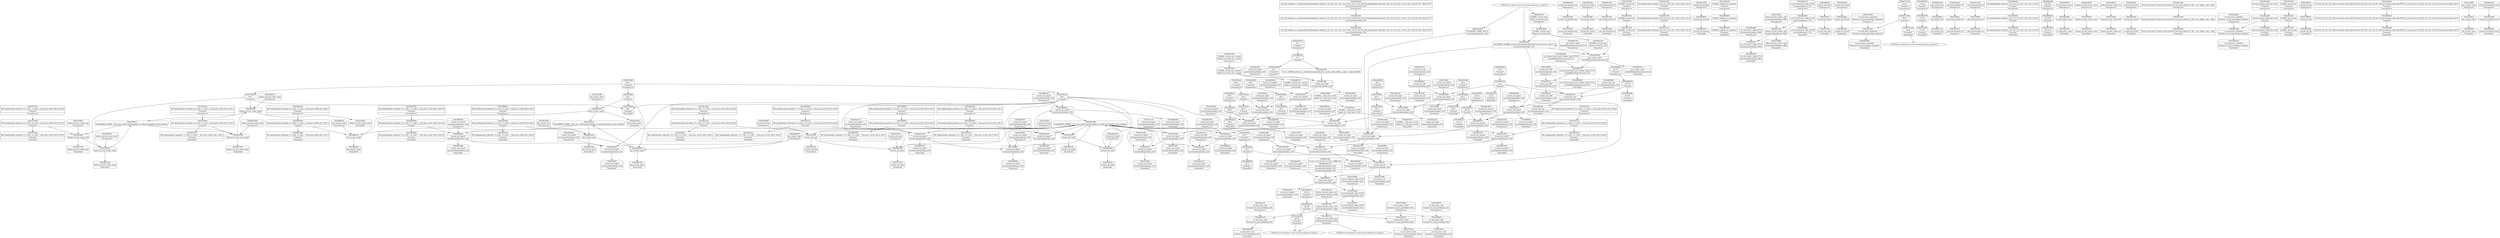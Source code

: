 digraph {
	CE0x4810d90 [shape=record,shape=Mrecord,label="{CE0x4810d90|_call_void_lockdep_rcu_suspicious(i8*_getelementptr_inbounds_(_25_x_i8_,_25_x_i8_*_.str3,_i32_0,_i32_0),_i32_218,_i8*_getelementptr_inbounds_(_45_x_i8_,_45_x_i8_*_.str12,_i32_0,_i32_0))_#10,_!dbg_!27727|security/selinux/hooks.c,218|*SummSink*}"]
	CE0x47f5070 [shape=record,shape=Mrecord,label="{CE0x47f5070|i64_1|*Constant*}"]
	CE0x4800180 [shape=record,shape=Mrecord,label="{CE0x4800180|current_sid:_land.lhs.true|*SummSource*}"]
	CE0x481ffe0 [shape=record,shape=Mrecord,label="{CE0x481ffe0|i64_1|*Constant*}"]
	CE0x4816c70 [shape=record,shape=Mrecord,label="{CE0x4816c70|GLOBAL:_current_task|Global_var:current_task|*SummSource*}"]
	CE0x4835960 [shape=record,shape=Mrecord,label="{CE0x4835960|current_sid:_if.then|*SummSource*}"]
	CE0x481cf90 [shape=record,shape=Mrecord,label="{CE0x481cf90|_call_void_mcount()_#3|*SummSource*}"]
	CE0x47fc400 [shape=record,shape=Mrecord,label="{CE0x47fc400|current_sid:_tmp12|security/selinux/hooks.c,218|*SummSource*}"]
	CE0x47ec070 [shape=record,shape=Mrecord,label="{CE0x47ec070|GLOBAL:_current_sid|*Constant*|*SummSink*}"]
	CE0x4817d90 [shape=record,shape=Mrecord,label="{CE0x4817d90|i8*_getelementptr_inbounds_(_45_x_i8_,_45_x_i8_*_.str12,_i32_0,_i32_0)|*Constant*}"]
	CE0x47f4270 [shape=record,shape=Mrecord,label="{CE0x47f4270|avc_has_perm:_ssid|Function::avc_has_perm&Arg::ssid::|*SummSource*}"]
	CE0x4820c00 [shape=record,shape=Mrecord,label="{CE0x4820c00|current_sid:_tmp24|security/selinux/hooks.c,220|*SummSource*}"]
	CE0x481fd90 [shape=record,shape=Mrecord,label="{CE0x481fd90|i32_1|*Constant*|*SummSource*}"]
	CE0x4812950 [shape=record,shape=Mrecord,label="{CE0x4812950|i32_0|*Constant*|*SummSource*}"]
	CE0x5bd5650 [shape=record,shape=Mrecord,label="{CE0x5bd5650|avc_has_perm:_tsid|Function::avc_has_perm&Arg::tsid::|*SummSink*}"]
	CE0x48100c0 [shape=record,shape=Mrecord,label="{CE0x48100c0|current_sid:_tmp17|security/selinux/hooks.c,218}"]
	CE0x4805c20 [shape=record,shape=Mrecord,label="{CE0x4805c20|current_sid:_cred|security/selinux/hooks.c,218|*SummSink*}"]
	CE0x47f2040 [shape=record,shape=Mrecord,label="{CE0x47f2040|_ret_i32_%tmp24,_!dbg_!27742|security/selinux/hooks.c,220}"]
	CE0x47f65c0 [shape=record,shape=Mrecord,label="{CE0x47f65c0|COLLAPSED:_GCMRE___llvm_gcov_ctr410_internal_global_2_x_i64_zeroinitializer:_elem_0:default:}"]
	CE0x4831290 [shape=record,shape=Mrecord,label="{CE0x4831290|current_sid:_do.body|*SummSource*}"]
	"CONST[source:0(mediator),value:2(dynamic)][purpose:{subject}]"
	CE0x5bd5730 [shape=record,shape=Mrecord,label="{CE0x5bd5730|i16_49|*Constant*}"]
	CE0x4804000 [shape=record,shape=Mrecord,label="{CE0x4804000|GLOBAL:_lockdep_rcu_suspicious|*Constant*}"]
	CE0x47fe960 [shape=record,shape=Mrecord,label="{CE0x47fe960|selinux_tun_dev_create:_call1|security/selinux/hooks.c,4661|*SummSink*}"]
	CE0x481f680 [shape=record,shape=Mrecord,label="{CE0x481f680|current_sid:_tmp23|security/selinux/hooks.c,218|*SummSource*}"]
	CE0x4868c10 [shape=record,shape=Mrecord,label="{CE0x4868c10|i64*_getelementptr_inbounds_(_2_x_i64_,_2_x_i64_*___llvm_gcov_ctr98,_i64_0,_i64_0)|*Constant*|*SummSource*}"]
	CE0x47ffd90 [shape=record,shape=Mrecord,label="{CE0x47ffd90|i64_3|*Constant*}"]
	CE0x480f200 [shape=record,shape=Mrecord,label="{CE0x480f200|current_sid:_entry|*SummSource*}"]
	CE0x4857ac0 [shape=record,shape=Mrecord,label="{CE0x4857ac0|get_current:_tmp4|./arch/x86/include/asm/current.h,14|*SummSink*}"]
	CE0x47f4fc0 [shape=record,shape=Mrecord,label="{CE0x47f4fc0|current_sid:_entry}"]
	CE0x47f8400 [shape=record,shape=Mrecord,label="{CE0x47f8400|current_sid:_tmp14|security/selinux/hooks.c,218|*SummSink*}"]
	CE0x48282a0 [shape=record,shape=Mrecord,label="{CE0x48282a0|i64_0|*Constant*|*SummSink*}"]
	CE0x4806b40 [shape=record,shape=Mrecord,label="{CE0x4806b40|current_sid:_tmp18|security/selinux/hooks.c,218}"]
	CE0x48346e0 [shape=record,shape=Mrecord,label="{CE0x48346e0|current_sid:_do.end}"]
	CE0x48270b0 [shape=record,shape=Mrecord,label="{CE0x48270b0|i64*_getelementptr_inbounds_(_11_x_i64_,_11_x_i64_*___llvm_gcov_ctr125,_i64_0,_i64_10)|*Constant*|*SummSource*}"]
	CE0x47f8290 [shape=record,shape=Mrecord,label="{CE0x47f8290|current_sid:_tmp14|security/selinux/hooks.c,218|*SummSource*}"]
	CE0x40ef040 [shape=record,shape=Mrecord,label="{CE0x40ef040|avc_has_perm:_requested|Function::avc_has_perm&Arg::requested::|*SummSink*}"]
	CE0x4874460 [shape=record,shape=Mrecord,label="{CE0x4874460|i64*_getelementptr_inbounds_(_2_x_i64_,_2_x_i64_*___llvm_gcov_ctr98,_i64_0,_i64_1)|*Constant*|*SummSink*}"]
	CE0x4815e50 [shape=record,shape=Mrecord,label="{CE0x4815e50|current_sid:_tmp3|*SummSource*}"]
	CE0x481cab0 [shape=record,shape=Mrecord,label="{CE0x481cab0|0:_i32,_4:_i32,_8:_i32,_12:_i32,_:_CMRE_4,8_|*MultipleSource*|security/selinux/hooks.c,218|security/selinux/hooks.c,218|security/selinux/hooks.c,220}"]
	CE0x47fe040 [shape=record,shape=Mrecord,label="{CE0x47fe040|i1_true|*Constant*|*SummSink*}"]
	CE0x48311f0 [shape=record,shape=Mrecord,label="{CE0x48311f0|i64*_getelementptr_inbounds_(_11_x_i64_,_11_x_i64_*___llvm_gcov_ctr125,_i64_0,_i64_0)|*Constant*}"]
	CE0x6771ab0 [shape=record,shape=Mrecord,label="{CE0x6771ab0|i32_8|*Constant*|*SummSource*}"]
	CE0x5bd56c0 [shape=record,shape=Mrecord,label="{CE0x5bd56c0|i16_49|*Constant*|*SummSource*}"]
	CE0x47fcc90 [shape=record,shape=Mrecord,label="{CE0x47fcc90|current_sid:_tmp|*SummSink*}"]
	CE0x4821030 [shape=record,shape=Mrecord,label="{CE0x4821030|get_current:_bb|*SummSource*}"]
	CE0x4817e70 [shape=record,shape=Mrecord,label="{CE0x4817e70|i8*_getelementptr_inbounds_(_45_x_i8_,_45_x_i8_*_.str12,_i32_0,_i32_0)|*Constant*|*SummSink*}"]
	CE0x47f3380 [shape=record,shape=Mrecord,label="{CE0x47f3380|GLOBAL:_current_sid|*Constant*|*SummSource*}"]
	CE0x47f9470 [shape=record,shape=Mrecord,label="{CE0x47f9470|_call_void_mcount()_#3|*SummSink*}"]
	CE0x4805b80 [shape=record,shape=Mrecord,label="{CE0x4805b80|current_sid:_cred|security/selinux/hooks.c,218|*SummSource*}"]
	CE0x4823d60 [shape=record,shape=Mrecord,label="{CE0x4823d60|COLLAPSED:_GCMRE___llvm_gcov_ctr125_internal_global_11_x_i64_zeroinitializer:_elem_0:default:}"]
	CE0x47fe5f0 [shape=record,shape=Mrecord,label="{CE0x47fe5f0|current_sid:_tmp12|security/selinux/hooks.c,218|*SummSink*}"]
	CE0x47fae30 [shape=record,shape=Mrecord,label="{CE0x47fae30|i64_4|*Constant*|*SummSink*}"]
	CE0x47f4d00 [shape=record,shape=Mrecord,label="{CE0x47f4d00|avc_has_perm:_requested|Function::avc_has_perm&Arg::requested::|*SummSource*}"]
	CE0x47ec7d0 [shape=record,shape=Mrecord,label="{CE0x47ec7d0|_call_void_mcount()_#3|*SummSink*}"]
	CE0x48016d0 [shape=record,shape=Mrecord,label="{CE0x48016d0|current_sid:_tmp1}"]
	CE0x481d030 [shape=record,shape=Mrecord,label="{CE0x481d030|_call_void_mcount()_#3|*SummSink*}"]
	CE0x4828420 [shape=record,shape=Mrecord,label="{CE0x4828420|current_sid:_tmp6|security/selinux/hooks.c,218|*SummSink*}"]
	CE0x480f5e0 [shape=record,shape=Mrecord,label="{CE0x480f5e0|i32_22|*Constant*}"]
	CE0x4814f40 [shape=record,shape=Mrecord,label="{CE0x4814f40|current_sid:_tmp8|security/selinux/hooks.c,218|*SummSource*}"]
	CE0x4816360 [shape=record,shape=Mrecord,label="{CE0x4816360|current_sid:_tmp6|security/selinux/hooks.c,218|*SummSource*}"]
	CE0x481d2e0 [shape=record,shape=Mrecord,label="{CE0x481d2e0|get_current:_tmp3}"]
	CE0x480e600 [shape=record,shape=Mrecord,label="{CE0x480e600|i8*_getelementptr_inbounds_(_25_x_i8_,_25_x_i8_*_.str3,_i32_0,_i32_0)|*Constant*|*SummSource*}"]
	CE0x4817960 [shape=record,shape=Mrecord,label="{CE0x4817960|i32_218|*Constant*|*SummSink*}"]
	CE0x47f6670 [shape=record,shape=Mrecord,label="{CE0x47f6670|selinux_tun_dev_create:_tmp1|*SummSource*}"]
	CE0x47f6ce0 [shape=record,shape=Mrecord,label="{CE0x47f6ce0|current_sid:_tmp2|*SummSink*}"]
	CE0x47f5120 [shape=record,shape=Mrecord,label="{CE0x47f5120|i64*_getelementptr_inbounds_(_2_x_i64_,_2_x_i64_*___llvm_gcov_ctr410,_i64_0,_i64_1)|*Constant*|*SummSource*}"]
	CE0x47f0d60 [shape=record,shape=Mrecord,label="{CE0x47f0d60|avc_has_perm:_entry|*SummSource*}"]
	CE0x4805370 [shape=record,shape=Mrecord,label="{CE0x4805370|_ret_%struct.task_struct*_%tmp4,_!dbg_!27714|./arch/x86/include/asm/current.h,14}"]
	CE0x4826e60 [shape=record,shape=Mrecord,label="{CE0x4826e60|i64*_getelementptr_inbounds_(_11_x_i64_,_11_x_i64_*___llvm_gcov_ctr125,_i64_0,_i64_10)|*Constant*}"]
	CE0x4826b60 [shape=record,shape=Mrecord,label="{CE0x4826b60|current_sid:_tmp19|security/selinux/hooks.c,218}"]
	CE0x480fd30 [shape=record,shape=Mrecord,label="{CE0x480fd30|current_sid:_security|security/selinux/hooks.c,218}"]
	CE0x48222a0 [shape=record,shape=Mrecord,label="{CE0x48222a0|i64_0|*Constant*}"]
	CE0x4803cd0 [shape=record,shape=Mrecord,label="{CE0x4803cd0|avc_has_perm:_tsid|Function::avc_has_perm&Arg::tsid::}"]
	CE0x4818840 [shape=record,shape=Mrecord,label="{CE0x4818840|i64*_getelementptr_inbounds_(_11_x_i64_,_11_x_i64_*___llvm_gcov_ctr125,_i64_0,_i64_6)|*Constant*|*SummSource*}"]
	CE0x47f6de0 [shape=record,shape=Mrecord,label="{CE0x47f6de0|current_sid:_tmp2|*SummSource*}"]
	CE0x5d08250 [shape=record,shape=Mrecord,label="{CE0x5d08250|avc_has_perm:_entry|*SummSink*}"]
	CE0x481f850 [shape=record,shape=Mrecord,label="{CE0x481f850|current_sid:_tmp23|security/selinux/hooks.c,218|*SummSink*}"]
	CE0x4813ff0 [shape=record,shape=Mrecord,label="{CE0x4813ff0|current_sid:_tmp8|security/selinux/hooks.c,218}"]
	CE0x481b020 [shape=record,shape=Mrecord,label="{CE0x481b020|current_sid:_tmp22|security/selinux/hooks.c,218|*SummSource*}"]
	CE0x47fc230 [shape=record,shape=Mrecord,label="{CE0x47fc230|i64*_getelementptr_inbounds_(_11_x_i64_,_11_x_i64_*___llvm_gcov_ctr125,_i64_0,_i64_6)|*Constant*|*SummSink*}"]
	CE0x4805300 [shape=record,shape=Mrecord,label="{CE0x4805300|_ret_%struct.task_struct*_%tmp4,_!dbg_!27714|./arch/x86/include/asm/current.h,14|*SummSource*}"]
	CE0x47fb7e0 [shape=record,shape=Mrecord,label="{CE0x47fb7e0|current_sid:_call4|security/selinux/hooks.c,218}"]
	CE0x481ff40 [shape=record,shape=Mrecord,label="{CE0x481ff40|current_sid:_sid|security/selinux/hooks.c,220|*SummSource*}"]
	CE0x480e6f0 [shape=record,shape=Mrecord,label="{CE0x480e6f0|i8*_getelementptr_inbounds_(_25_x_i8_,_25_x_i8_*_.str3,_i32_0,_i32_0)|*Constant*|*SummSink*}"]
	CE0x4807880 [shape=record,shape=Mrecord,label="{CE0x4807880|current_sid:_tobool|security/selinux/hooks.c,218}"]
	CE0x4851dc0 [shape=record,shape=Mrecord,label="{CE0x4851dc0|get_current:_tmp}"]
	CE0x47f6880 [shape=record,shape=Mrecord,label="{CE0x47f6880|_ret_i32_%tmp24,_!dbg_!27742|security/selinux/hooks.c,220|*SummSource*}"]
	CE0x47f2a70 [shape=record,shape=Mrecord,label="{CE0x47f2a70|avc_has_perm:_ssid|Function::avc_has_perm&Arg::ssid::|*SummSink*}"]
	CE0x47f2400 [shape=record,shape=Mrecord,label="{CE0x47f2400|selinux_tun_dev_create:_entry}"]
	CE0x47f3e80 [shape=record,shape=Mrecord,label="{CE0x47f3e80|selinux_tun_dev_create:_bb}"]
	CE0x47f4960 [shape=record,shape=Mrecord,label="{CE0x47f4960|_call_void_mcount()_#3}"]
	CE0x482a3e0 [shape=record,shape=Mrecord,label="{CE0x482a3e0|COLLAPSED:_GCMRE_current_task_external_global_%struct.task_struct*:_elem_0::|security/selinux/hooks.c,218}"]
	CE0x480e8e0 [shape=record,shape=Mrecord,label="{CE0x480e8e0|i32_218|*Constant*}"]
	CE0x483c610 [shape=record,shape=Mrecord,label="{CE0x483c610|COLLAPSED:_GCMRE___llvm_gcov_ctr98_internal_global_2_x_i64_zeroinitializer:_elem_0:default:}"]
	CE0x4814520 [shape=record,shape=Mrecord,label="{CE0x4814520|i64*_getelementptr_inbounds_(_11_x_i64_,_11_x_i64_*___llvm_gcov_ctr125,_i64_0,_i64_0)|*Constant*|*SummSource*}"]
	CE0x47f9110 [shape=record,shape=Mrecord,label="{CE0x47f9110|i64*_getelementptr_inbounds_(_2_x_i64_,_2_x_i64_*___llvm_gcov_ctr410,_i64_0,_i64_1)|*Constant*|*SummSink*}"]
	CE0x482ff30 [shape=record,shape=Mrecord,label="{CE0x482ff30|_ret_i32_%call1,_!dbg_!27714|security/selinux/hooks.c,4661}"]
	CE0x6771940 [shape=record,shape=Mrecord,label="{CE0x6771940|i32_8|*Constant*}"]
	CE0x4807430 [shape=record,shape=Mrecord,label="{CE0x4807430|current_sid:_if.end}"]
	CE0x48190f0 [shape=record,shape=Mrecord,label="{CE0x48190f0|GLOBAL:___llvm_gcov_ctr125|Global_var:__llvm_gcov_ctr125|*SummSource*}"]
	CE0x4815040 [shape=record,shape=Mrecord,label="{CE0x4815040|current_sid:_tmp8|security/selinux/hooks.c,218|*SummSink*}"]
	CE0x47f4740 [shape=record,shape=Mrecord,label="{CE0x47f4740|selinux_tun_dev_create:_entry|*SummSink*}"]
	CE0x47f7330 [shape=record,shape=Mrecord,label="{CE0x47f7330|current_sid:_tmp1|*SummSink*}"]
	CE0x4823760 [shape=record,shape=Mrecord,label="{CE0x4823760|GLOBAL:_current_sid.__warned|Global_var:current_sid.__warned|*SummSource*}"]
	CE0x482ee70 [shape=record,shape=Mrecord,label="{CE0x482ee70|_ret_i32_%retval.0,_!dbg_!27728|security/selinux/avc.c,775|*SummSource*}"]
	CE0x4817f20 [shape=record,shape=Mrecord,label="{CE0x4817f20|selinux_tun_dev_create:_tmp2|*SummSink*}"]
	CE0x48310b0 [shape=record,shape=Mrecord,label="{CE0x48310b0|current_sid:_do.end|*SummSink*}"]
	CE0x4812430 [shape=record,shape=Mrecord,label="{CE0x4812430|current_sid:_tmp15|security/selinux/hooks.c,218|*SummSink*}"]
	CE0x47fcc20 [shape=record,shape=Mrecord,label="{CE0x47fcc20|i64_1|*Constant*}"]
	CE0x4823cf0 [shape=record,shape=Mrecord,label="{CE0x4823cf0|current_sid:_tmp}"]
	CE0x481a5f0 [shape=record,shape=Mrecord,label="{CE0x481a5f0|%struct.task_struct*_(%struct.task_struct**)*_asm_movq_%gs:$_1:P_,$0_,_r,im,_dirflag_,_fpsr_,_flags_}"]
	CE0x4805480 [shape=record,shape=Mrecord,label="{CE0x4805480|_ret_%struct.task_struct*_%tmp4,_!dbg_!27714|./arch/x86/include/asm/current.h,14|*SummSink*}"]
	CE0x4800d20 [shape=record,shape=Mrecord,label="{CE0x4800d20|current_sid:_tmp16|security/selinux/hooks.c,218|*SummSink*}"]
	CE0x4817220 [shape=record,shape=Mrecord,label="{CE0x4817220|current_sid:_call|security/selinux/hooks.c,218|*SummSource*}"]
	CE0x47fad60 [shape=record,shape=Mrecord,label="{CE0x47fad60|current_sid:_tmp9|security/selinux/hooks.c,218}"]
	CE0x482ed20 [shape=record,shape=Mrecord,label="{CE0x482ed20|_ret_i32_%retval.0,_!dbg_!27728|security/selinux/avc.c,775|*SummSink*}"]
	CE0x47fb5b0 [shape=record,shape=Mrecord,label="{CE0x47fb5b0|current_sid:_tmp20|security/selinux/hooks.c,218|*SummSink*}"]
	CE0x47f7890 [shape=record,shape=Mrecord,label="{CE0x47f7890|current_sid:_tmp10|security/selinux/hooks.c,218|*SummSource*}"]
	CE0x4832330 [shape=record,shape=Mrecord,label="{CE0x4832330|current_sid:_land.lhs.true}"]
	CE0x47facf0 [shape=record,shape=Mrecord,label="{CE0x47facf0|i64_4|*Constant*|*SummSource*}"]
	CE0x4814b30 [shape=record,shape=Mrecord,label="{CE0x4814b30|current_sid:_tmp13|security/selinux/hooks.c,218|*SummSink*}"]
	CE0x4820f00 [shape=record,shape=Mrecord,label="{CE0x4820f00|get_current:_bb}"]
	CE0x4816940 [shape=record,shape=Mrecord,label="{CE0x4816940|i64_3|*Constant*|*SummSource*}"]
	CE0x4819220 [shape=record,shape=Mrecord,label="{CE0x4819220|GLOBAL:___llvm_gcov_ctr125|Global_var:__llvm_gcov_ctr125|*SummSink*}"]
	CE0x47faed0 [shape=record,shape=Mrecord,label="{CE0x47faed0|current_sid:_tmp9|security/selinux/hooks.c,218|*SummSource*}"]
	CE0x4816540 [shape=record,shape=Mrecord,label="{CE0x4816540|i64_2|*Constant*|*SummSink*}"]
	CE0x48180b0 [shape=record,shape=Mrecord,label="{CE0x48180b0|current_sid:_tmp19|security/selinux/hooks.c,218|*SummSink*}"]
	CE0x4815db0 [shape=record,shape=Mrecord,label="{CE0x4815db0|current_sid:_tmp3}"]
	CE0x4807210 [shape=record,shape=Mrecord,label="{CE0x4807210|selinux_tun_dev_create:_call|security/selinux/hooks.c,4652|*SummSink*}"]
	CE0x47ffb60 [shape=record,shape=Mrecord,label="{CE0x47ffb60|i64*_getelementptr_inbounds_(_11_x_i64_,_11_x_i64_*___llvm_gcov_ctr125,_i64_0,_i64_9)|*Constant*|*SummSource*}"]
	CE0x47f3a60 [shape=record,shape=Mrecord,label="{CE0x47f3a60|i64*_getelementptr_inbounds_(_2_x_i64_,_2_x_i64_*___llvm_gcov_ctr410,_i64_0,_i64_0)|*Constant*|*SummSink*}"]
	CE0x4865e10 [shape=record,shape=Mrecord,label="{CE0x4865e10|get_current:_tmp2}"]
	CE0x47f3900 [shape=record,shape=Mrecord,label="{CE0x47f3900|i64_1|*Constant*|*SummSource*}"]
	CE0x48164d0 [shape=record,shape=Mrecord,label="{CE0x48164d0|current_sid:_tmp4|security/selinux/hooks.c,218}"]
	CE0x47f7040 [shape=record,shape=Mrecord,label="{CE0x47f7040|current_sid:_land.lhs.true|*SummSink*}"]
	CE0x4819340 [shape=record,shape=Mrecord,label="{CE0x4819340|current_sid:_tmp5|security/selinux/hooks.c,218}"]
	CE0x47f9270 [shape=record,shape=Mrecord,label="{CE0x47f9270|_ret_i32_%tmp24,_!dbg_!27742|security/selinux/hooks.c,220|*SummSink*}"]
	CE0x47f94e0 [shape=record,shape=Mrecord,label="{CE0x47f94e0|_call_void_mcount()_#3|*SummSource*}"]
	CE0x48069d0 [shape=record,shape=Mrecord,label="{CE0x48069d0|current_sid:_tmp19|security/selinux/hooks.c,218|*SummSource*}"]
	CE0x4834780 [shape=record,shape=Mrecord,label="{CE0x4834780|current_sid:_do.end|*SummSource*}"]
	CE0x40ef120 [shape=record,shape=Mrecord,label="{CE0x40ef120|%struct.common_audit_data*_null|*Constant*|*SummSource*}"]
	CE0x48042e0 [shape=record,shape=Mrecord,label="{CE0x48042e0|GLOBAL:_lockdep_rcu_suspicious|*Constant*|*SummSink*}"]
	CE0x481fbf0 [shape=record,shape=Mrecord,label="{CE0x481fbf0|i32_1|*Constant*}"]
	CE0x48035d0 [shape=record,shape=Mrecord,label="{CE0x48035d0|current_sid:_tobool1|security/selinux/hooks.c,218|*SummSource*}"]
	CE0x47f7160 [shape=record,shape=Mrecord,label="{CE0x47f7160|current_sid:_tmp1|*SummSource*}"]
	CE0x5eb0230 [shape=record,shape=Mrecord,label="{CE0x5eb0230|avc_has_perm:_tclass|Function::avc_has_perm&Arg::tclass::}"]
	CE0x4814a50 [shape=record,shape=Mrecord,label="{CE0x4814a50|current_sid:_tmp13|security/selinux/hooks.c,218}"]
	CE0x48348c0 [shape=record,shape=Mrecord,label="{CE0x48348c0|current_sid:_do.body}"]
	CE0x48033e0 [shape=record,shape=Mrecord,label="{CE0x48033e0|GLOBAL:_current_sid|*Constant*}"]
	CE0x48168d0 [shape=record,shape=Mrecord,label="{CE0x48168d0|i64_2|*Constant*}"]
	CE0x48193d0 [shape=record,shape=Mrecord,label="{CE0x48193d0|selinux_tun_dev_create:_tmp2}"]
	CE0x48281a0 [shape=record,shape=Mrecord,label="{CE0x48281a0|i64_0|*Constant*|*SummSource*}"]
	CE0x4806d90 [shape=record,shape=Mrecord,label="{CE0x4806d90|current_sid:_tmp18|security/selinux/hooks.c,218|*SummSink*}"]
	CE0x4812600 [shape=record,shape=Mrecord,label="{CE0x4812600|selinux_tun_dev_create:_entry|*SummSource*}"]
	CE0x4800f50 [shape=record,shape=Mrecord,label="{CE0x4800f50|i8_1|*Constant*}"]
	CE0x481c680 [shape=record,shape=Mrecord,label="{CE0x481c680|current_sid:_sid|security/selinux/hooks.c,220|*SummSink*}"]
	CE0x47f80b0 [shape=record,shape=Mrecord,label="{CE0x47f80b0|current_sid:_tmp14|security/selinux/hooks.c,218}"]
	CE0x481d380 [shape=record,shape=Mrecord,label="{CE0x481d380|get_current:_tmp3|*SummSource*}"]
	CE0x4818fc0 [shape=record,shape=Mrecord,label="{CE0x4818fc0|GLOBAL:___llvm_gcov_ctr125|Global_var:__llvm_gcov_ctr125}"]
	CE0x4801510 [shape=record,shape=Mrecord,label="{CE0x4801510|i64*_getelementptr_inbounds_(_11_x_i64_,_11_x_i64_*___llvm_gcov_ctr125,_i64_0,_i64_1)|*Constant*|*SummSink*}"]
	CE0x4813c80 [shape=record,shape=Mrecord,label="{CE0x4813c80|i8_1|*Constant*|*SummSink*}"]
	CE0x482a510 [shape=record,shape=Mrecord,label="{CE0x482a510|current_sid:_tmp21|security/selinux/hooks.c,218}"]
	CE0x48743d0 [shape=record,shape=Mrecord,label="{CE0x48743d0|get_current:_tmp|*SummSink*}"]
	CE0x48104f0 [shape=record,shape=Mrecord,label="{CE0x48104f0|current_sid:_tmp17|security/selinux/hooks.c,218|*SummSink*}"]
	CE0x47ecdd0 [shape=record,shape=Mrecord,label="{CE0x47ecdd0|avc_has_perm:_requested|Function::avc_has_perm&Arg::requested::}"]
	CE0x480fcc0 [shape=record,shape=Mrecord,label="{CE0x480fcc0|i32_22|*Constant*|*SummSink*}"]
	CE0x47ecc70 [shape=record,shape=Mrecord,label="{CE0x47ecc70|avc_has_perm:_tsid|Function::avc_has_perm&Arg::tsid::|*SummSource*}"]
	CE0x48123c0 [shape=record,shape=Mrecord,label="{CE0x48123c0|current_sid:_tmp15|security/selinux/hooks.c,218|*SummSource*}"]
	CE0x47fa590 [shape=record,shape=Mrecord,label="{CE0x47fa590|GLOBAL:_get_current|*Constant*|*SummSource*}"]
	CE0x47fd7a0 [shape=record,shape=Mrecord,label="{CE0x47fd7a0|i64_4|*Constant*}"]
	CE0x47f1c50 [shape=record,shape=Mrecord,label="{CE0x47f1c50|i64*_getelementptr_inbounds_(_2_x_i64_,_2_x_i64_*___llvm_gcov_ctr410,_i64_0,_i64_0)|*Constant*|*SummSource*}"]
	CE0x4800370 [shape=record,shape=Mrecord,label="{CE0x4800370|GLOBAL:_current_sid.__warned|Global_var:current_sid.__warned|*SummSink*}"]
	CE0x47f4480 [shape=record,shape=Mrecord,label="{CE0x47f4480|avc_has_perm:_tclass|Function::avc_has_perm&Arg::tclass::|*SummSource*}"]
	CE0x47f9320 [shape=record,shape=Mrecord,label="{CE0x47f9320|current_sid:_tmp3|*SummSink*}"]
	CE0x47f6250 [shape=record,shape=Mrecord,label="{CE0x47f6250|selinux_tun_dev_create:_bb|*SummSink*}"]
	CE0x480cfe0 [shape=record,shape=Mrecord,label="{CE0x480cfe0|current_sid:_tmp16|security/selinux/hooks.c,218|*SummSource*}"]
	CE0x4816460 [shape=record,shape=Mrecord,label="{CE0x4816460|i64_2|*Constant*|*SummSource*}"]
	CE0x40eefd0 [shape=record,shape=Mrecord,label="{CE0x40eefd0|%struct.common_audit_data*_null|*Constant*}"]
	CE0x4857a20 [shape=record,shape=Mrecord,label="{CE0x4857a20|get_current:_tmp4|./arch/x86/include/asm/current.h,14|*SummSource*}"]
	CE0x48335b0 [shape=record,shape=Mrecord,label="{CE0x48335b0|_ret_i32_%call1,_!dbg_!27714|security/selinux/hooks.c,4661|*SummSink*}"]
	CE0x47fb960 [shape=record,shape=Mrecord,label="{CE0x47fb960|current_sid:_call4|security/selinux/hooks.c,218|*SummSource*}"]
	CE0x48127a0 [shape=record,shape=Mrecord,label="{CE0x48127a0|i32_0|*Constant*}"]
	CE0x48264c0 [shape=record,shape=Mrecord,label="{CE0x48264c0|current_sid:_tmp10|security/selinux/hooks.c,218}"]
	"CONST[source:0(mediator),value:2(dynamic)][purpose:{object}]"
	CE0x47f6ee0 [shape=record,shape=Mrecord,label="{CE0x47f6ee0|_call_void_mcount()_#3}"]
	CE0x4811d80 [shape=record,shape=Mrecord,label="{CE0x4811d80|current_sid:_tmp7|security/selinux/hooks.c,218}"]
	CE0x47fffd0 [shape=record,shape=Mrecord,label="{CE0x47fffd0|i64*_getelementptr_inbounds_(_11_x_i64_,_11_x_i64_*___llvm_gcov_ctr125,_i64_0,_i64_0)|*Constant*|*SummSink*}"]
	CE0x480e490 [shape=record,shape=Mrecord,label="{CE0x480e490|avc_has_perm:_entry}"]
	CE0x47f5ee0 [shape=record,shape=Mrecord,label="{CE0x47f5ee0|i64*_getelementptr_inbounds_(_2_x_i64_,_2_x_i64_*___llvm_gcov_ctr410,_i64_0,_i64_1)|*Constant*}"]
	CE0x47fa760 [shape=record,shape=Mrecord,label="{CE0x47fa760|GLOBAL:_get_current|*Constant*|*SummSink*}"]
	CE0x48056e0 [shape=record,shape=Mrecord,label="{CE0x48056e0|i32_78|*Constant*}"]
	CE0x4805a80 [shape=record,shape=Mrecord,label="{CE0x4805a80|current_sid:_tmp21|security/selinux/hooks.c,218|*SummSource*}"]
	CE0x4818440 [shape=record,shape=Mrecord,label="{CE0x4818440|current_sid:_tmp20|security/selinux/hooks.c,218|*SummSource*}"]
	CE0x4815570 [shape=record,shape=Mrecord,label="{CE0x4815570|selinux_tun_dev_create:_call|security/selinux/hooks.c,4652}"]
	CE0x4820050 [shape=record,shape=Mrecord,label="{CE0x4820050|get_current:_tmp1}"]
	CE0x4811ee0 [shape=record,shape=Mrecord,label="{CE0x4811ee0|current_sid:_tmp7|security/selinux/hooks.c,218|*SummSource*}"]
	CE0x4804250 [shape=record,shape=Mrecord,label="{CE0x4804250|GLOBAL:_lockdep_rcu_suspicious|*Constant*|*SummSource*}"]
	CE0x47f4a40 [shape=record,shape=Mrecord,label="{CE0x47f4a40|selinux_tun_dev_create:_call1|security/selinux/hooks.c,4661|*SummSource*}"]
	CE0x4818040 [shape=record,shape=Mrecord,label="{CE0x4818040|i64*_getelementptr_inbounds_(_11_x_i64_,_11_x_i64_*___llvm_gcov_ctr125,_i64_0,_i64_10)|*Constant*|*SummSink*}"]
	CE0x482c9d0 [shape=record,shape=Mrecord,label="{CE0x482c9d0|avc_has_perm:_auditdata|Function::avc_has_perm&Arg::auditdata::}"]
	CE0x47f88d0 [shape=record,shape=Mrecord,label="{CE0x47f88d0|current_sid:_bb}"]
	CE0x481b120 [shape=record,shape=Mrecord,label="{CE0x481b120|current_sid:_tmp22|security/selinux/hooks.c,218|*SummSink*}"]
	CE0x4818be0 [shape=record,shape=Mrecord,label="{CE0x4818be0|i32_(i32,_i32,_i16,_i32,_%struct.common_audit_data*)*_bitcast_(i32_(i32,_i32,_i16,_i32,_%struct.common_audit_data.495*)*_avc_has_perm_to_i32_(i32,_i32,_i16,_i32,_%struct.common_audit_data*)*)|*Constant*|*SummSource*}"]
	CE0x47fa410 [shape=record,shape=Mrecord,label="{CE0x47fa410|GLOBAL:_get_current|*Constant*}"]
	CE0x481b8c0 [shape=record,shape=Mrecord,label="{CE0x481b8c0|i64_5|*Constant*}"]
	CE0x4805a10 [shape=record,shape=Mrecord,label="{CE0x4805a10|current_sid:_cred|security/selinux/hooks.c,218}"]
	CE0x480ea80 [shape=record,shape=Mrecord,label="{CE0x480ea80|i32_218|*Constant*|*SummSource*}"]
	CE0x47f0dd0 [shape=record,shape=Mrecord,label="{CE0x47f0dd0|avc_has_perm:_ssid|Function::avc_has_perm&Arg::ssid::}"]
	CE0x47f4320 [shape=record,shape=Mrecord,label="{CE0x47f4320|avc_has_perm:_tclass|Function::avc_has_perm&Arg::tclass::|*SummSink*}"]
	CE0x4801820 [shape=record,shape=Mrecord,label="{CE0x4801820|get_current:_tmp1|*SummSource*}"]
	CE0x482ee00 [shape=record,shape=Mrecord,label="{CE0x482ee00|current_sid:_do.body|*SummSink*}"]
	CE0x47f69e0 [shape=record,shape=Mrecord,label="{CE0x47f69e0|selinux_tun_dev_create:_bb|*SummSource*}"]
	CE0x4822000 [shape=record,shape=Mrecord,label="{CE0x4822000|get_current:_tmp4|./arch/x86/include/asm/current.h,14}"]
	CE0x47fa8f0 [shape=record,shape=Mrecord,label="{CE0x47fa8f0|get_current:_entry|*SummSource*}"]
	CE0x47ec1d0 [shape=record,shape=Mrecord,label="{CE0x47ec1d0|_call_void_mcount()_#3|*SummSource*}"]
	CE0x48038f0 [shape=record,shape=Mrecord,label="{CE0x48038f0|i32_(i32,_i32,_i16,_i32,_%struct.common_audit_data*)*_bitcast_(i32_(i32,_i32,_i16,_i32,_%struct.common_audit_data.495*)*_avc_has_perm_to_i32_(i32,_i32,_i16,_i32,_%struct.common_audit_data*)*)|*Constant*|*SummSink*}"]
	CE0x48002d0 [shape=record,shape=Mrecord,label="{CE0x48002d0|current_sid:_land.lhs.true2|*SummSink*}"]
	CE0x47fe1c0 [shape=record,shape=Mrecord,label="{CE0x47fe1c0|i64*_getelementptr_inbounds_(_11_x_i64_,_11_x_i64_*___llvm_gcov_ctr125,_i64_0,_i64_8)|*Constant*}"]
	CE0x47fc9a0 [shape=record,shape=Mrecord,label="{CE0x47fc9a0|current_sid:_if.end|*SummSink*}"]
	CE0x481a800 [shape=record,shape=Mrecord,label="{CE0x481a800|%struct.task_struct*_(%struct.task_struct**)*_asm_movq_%gs:$_1:P_,$0_,_r,im,_dirflag_,_fpsr_,_flags_|*SummSink*}"]
	CE0x48235e0 [shape=record,shape=Mrecord,label="{CE0x48235e0|GLOBAL:_current_sid.__warned|Global_var:current_sid.__warned}"]
	CE0x481fe70 [shape=record,shape=Mrecord,label="{CE0x481fe70|current_sid:_sid|security/selinux/hooks.c,220}"]
	CE0x4828310 [shape=record,shape=Mrecord,label="{CE0x4828310|current_sid:_tmp5|security/selinux/hooks.c,218|*SummSource*}"]
	CE0x6771a40 [shape=record,shape=Mrecord,label="{CE0x6771a40|i32_8|*Constant*|*SummSink*}"]
	CE0x47f3640 [shape=record,shape=Mrecord,label="{CE0x47f3640|selinux_tun_dev_create:_tmp|*SummSource*}"]
	CE0x481a910 [shape=record,shape=Mrecord,label="{CE0x481a910|current_sid:_security|security/selinux/hooks.c,218|*SummSource*}"]
	CE0x4819440 [shape=record,shape=Mrecord,label="{CE0x4819440|selinux_tun_dev_create:_tmp2|*SummSource*}"]
	CE0x4802190 [shape=record,shape=Mrecord,label="{CE0x4802190|i1_true|*Constant*}"]
	CE0x48146d0 [shape=record,shape=Mrecord,label="{CE0x48146d0|current_sid:_tmp|*SummSource*}"]
	CE0x4832430 [shape=record,shape=Mrecord,label="{CE0x4832430|current_sid:_land.lhs.true2}"]
	CE0x5eb02a0 [shape=record,shape=Mrecord,label="{CE0x5eb02a0|i16_49|*Constant*|*SummSink*}"]
	CE0x48221c0 [shape=record,shape=Mrecord,label="{CE0x48221c0|i32_0|*Constant*|*SummSink*}"]
	CE0x47ffe00 [shape=record,shape=Mrecord,label="{CE0x47ffe00|current_sid:_tobool|security/selinux/hooks.c,218|*SummSink*}"]
	CE0x47f9eb0 [shape=record,shape=Mrecord,label="{CE0x47f9eb0|i8*_getelementptr_inbounds_(_25_x_i8_,_25_x_i8_*_.str3,_i32_0,_i32_0)|*Constant*}"]
	CE0x480dbb0 [shape=record,shape=Mrecord,label="{CE0x480dbb0|current_sid:_call|security/selinux/hooks.c,218}"]
	CE0x47f53e0 [shape=record,shape=Mrecord,label="{CE0x47f53e0|current_sid:_entry|*SummSink*}"]
	CE0x481ce90 [shape=record,shape=Mrecord,label="{CE0x481ce90|_call_void_mcount()_#3}"]
	CE0x47ec720 [shape=record,shape=Mrecord,label="{CE0x47ec720|selinux_tun_dev_create:_tmp|*SummSink*}"]
	"CONST[source:2(external),value:2(dynamic)][purpose:{subject}]"
	CE0x482dc10 [shape=record,shape=Mrecord,label="{CE0x482dc10|avc_has_perm:_auditdata|Function::avc_has_perm&Arg::auditdata::|*SummSink*}"]
	CE0x4805880 [shape=record,shape=Mrecord,label="{CE0x4805880|i32_78|*Constant*|*SummSink*}"]
	CE0x4828130 [shape=record,shape=Mrecord,label="{CE0x4828130|i64*_getelementptr_inbounds_(_2_x_i64_,_2_x_i64_*___llvm_gcov_ctr98,_i64_0,_i64_0)|*Constant*|*SummSink*}"]
	CE0x482ed90 [shape=record,shape=Mrecord,label="{CE0x482ed90|_ret_i32_%call1,_!dbg_!27714|security/selinux/hooks.c,4661|*SummSource*}"]
	CE0x47fc2a0 [shape=record,shape=Mrecord,label="{CE0x47fc2a0|current_sid:_tmp12|security/selinux/hooks.c,218}"]
	CE0x47f6c70 [shape=record,shape=Mrecord,label="{CE0x47f6c70|current_sid:_tmp2}"]
	CE0x480f960 [shape=record,shape=Mrecord,label="{CE0x480f960|i32_1|*Constant*|*SummSink*}"]
	CE0x48358f0 [shape=record,shape=Mrecord,label="{CE0x48358f0|current_sid:_if.then}"]
	CE0x481ad30 [shape=record,shape=Mrecord,label="{CE0x481ad30|COLLAPSED:_CMRE:_elem_0::|security/selinux/hooks.c,218}"]
	CE0x47fc8e0 [shape=record,shape=Mrecord,label="{CE0x47fc8e0|current_sid:_if.end|*SummSource*}"]
	CE0x4807690 [shape=record,shape=Mrecord,label="{CE0x4807690|current_sid:_bb|*SummSink*}"]
	CE0x47fc130 [shape=record,shape=Mrecord,label="{CE0x47fc130|current_sid:_tmp11|security/selinux/hooks.c,218|*SummSource*}"]
	CE0x4826280 [shape=record,shape=Mrecord,label="{CE0x4826280|current_sid:_tmp9|security/selinux/hooks.c,218|*SummSink*}"]
	CE0x47f7bd0 [shape=record,shape=Mrecord,label="{CE0x47f7bd0|current_sid:_tmp11|security/selinux/hooks.c,218}"]
	CE0x47faf40 [shape=record,shape=Mrecord,label="{CE0x47faf40|current_sid:_tmp11|security/selinux/hooks.c,218|*SummSink*}"]
	CE0x47ec9b0 [shape=record,shape=Mrecord,label="{CE0x47ec9b0|selinux_tun_dev_create:_tmp}"]
	CE0x481bb60 [shape=record,shape=Mrecord,label="{CE0x481bb60|i64_5|*Constant*|*SummSink*}"]
	CE0x48058f0 [shape=record,shape=Mrecord,label="{CE0x48058f0|i32_78|*Constant*|*SummSource*}"]
	CE0x40ef0b0 [shape=record,shape=Mrecord,label="{CE0x40ef0b0|%struct.common_audit_data*_null|*Constant*|*SummSink*}"]
	CE0x47ffd20 [shape=record,shape=Mrecord,label="{CE0x47ffd20|current_sid:_tobool|security/selinux/hooks.c,218|*SummSource*}"]
	CE0x47fa810 [shape=record,shape=Mrecord,label="{CE0x47fa810|get_current:_entry}"]
	CE0x4801400 [shape=record,shape=Mrecord,label="{CE0x4801400|i64*_getelementptr_inbounds_(_2_x_i64_,_2_x_i64_*___llvm_gcov_ctr98,_i64_0,_i64_1)|*Constant*}"]
	CE0x481a6d0 [shape=record,shape=Mrecord,label="{CE0x481a6d0|%struct.task_struct*_(%struct.task_struct**)*_asm_movq_%gs:$_1:P_,$0_,_r,im,_dirflag_,_fpsr_,_flags_|*SummSource*}"]
	CE0x4810050 [shape=record,shape=Mrecord,label="{CE0x4810050|i64*_getelementptr_inbounds_(_11_x_i64_,_11_x_i64_*___llvm_gcov_ctr125,_i64_0,_i64_9)|*Constant*|*SummSink*}"]
	CE0x4817e00 [shape=record,shape=Mrecord,label="{CE0x4817e00|i8*_getelementptr_inbounds_(_45_x_i8_,_45_x_i8_*_.str12,_i32_0,_i32_0)|*Constant*|*SummSource*}"]
	CE0x4822310 [shape=record,shape=Mrecord,label="{CE0x4822310|current_sid:_tmp4|security/selinux/hooks.c,218|*SummSink*}"]
	CE0x4816600 [shape=record,shape=Mrecord,label="{CE0x4816600|current_sid:_tmp5|security/selinux/hooks.c,218|*SummSink*}"]
	CE0x4814ac0 [shape=record,shape=Mrecord,label="{CE0x4814ac0|current_sid:_tmp13|security/selinux/hooks.c,218|*SummSource*}"]
	CE0x4822230 [shape=record,shape=Mrecord,label="{CE0x4822230|current_sid:_tmp4|security/selinux/hooks.c,218|*SummSource*}"]
	CE0x4835a00 [shape=record,shape=Mrecord,label="{CE0x4835a00|current_sid:_if.then|*SummSink*}"]
	CE0x47f7970 [shape=record,shape=Mrecord,label="{CE0x47f7970|current_sid:_tmp10|security/selinux/hooks.c,218|*SummSink*}"]
	CE0x47fe230 [shape=record,shape=Mrecord,label="{CE0x47fe230|i64*_getelementptr_inbounds_(_11_x_i64_,_11_x_i64_*___llvm_gcov_ctr125,_i64_0,_i64_8)|*Constant*|*SummSource*}"]
	CE0x48163f0 [shape=record,shape=Mrecord,label="{CE0x48163f0|i64_3|*Constant*|*SummSink*}"]
	CE0x480afc0 [shape=record,shape=Mrecord,label="{CE0x480afc0|get_current:_tmp2|*SummSource*}"]
	CE0x4822ae0 [shape=record,shape=Mrecord,label="{CE0x4822ae0|i64*_getelementptr_inbounds_(_11_x_i64_,_11_x_i64_*___llvm_gcov_ctr125,_i64_0,_i64_1)|*Constant*|*SummSource*}"]
	CE0x47fa9d0 [shape=record,shape=Mrecord,label="{CE0x47fa9d0|get_current:_entry|*SummSink*}"]
	CE0x480ef60 [shape=record,shape=Mrecord,label="{CE0x480ef60|selinux_tun_dev_create:_tmp3}"]
	CE0x47ff990 [shape=record,shape=Mrecord,label="{CE0x47ff990|i64*_getelementptr_inbounds_(_11_x_i64_,_11_x_i64_*___llvm_gcov_ctr125,_i64_0,_i64_9)|*Constant*}"]
	CE0x48182a0 [shape=record,shape=Mrecord,label="{CE0x48182a0|current_sid:_tmp20|security/selinux/hooks.c,218}"]
	CE0x481b9f0 [shape=record,shape=Mrecord,label="{CE0x481b9f0|i64_5|*Constant*|*SummSource*}"]
	CE0x4820b10 [shape=record,shape=Mrecord,label="{CE0x4820b10|current_sid:_tmp24|security/selinux/hooks.c,220}"]
	CE0x4810d20 [shape=record,shape=Mrecord,label="{CE0x4810d20|_call_void_lockdep_rcu_suspicious(i8*_getelementptr_inbounds_(_25_x_i8_,_25_x_i8_*_.str3,_i32_0,_i32_0),_i32_218,_i8*_getelementptr_inbounds_(_45_x_i8_,_45_x_i8_*_.str12,_i32_0,_i32_0))_#10,_!dbg_!27727|security/selinux/hooks.c,218|*SummSource*}"]
	CE0x4812350 [shape=record,shape=Mrecord,label="{CE0x4812350|current_sid:_tmp15|security/selinux/hooks.c,218}"]
	CE0x481fe00 [shape=record,shape=Mrecord,label="{CE0x481fe00|i64*_getelementptr_inbounds_(_2_x_i64_,_2_x_i64_*___llvm_gcov_ctr98,_i64_0,_i64_0)|*Constant*}"]
	CE0x480ec50 [shape=record,shape=Mrecord,label="{CE0x480ec50|selinux_tun_dev_create:_tmp3|*SummSource*}"]
	CE0x47f3f30 [shape=record,shape=Mrecord,label="{CE0x47f3f30|selinux_tun_dev_create:_tmp3|*SummSink*}"]
	CE0x47fe7c0 [shape=record,shape=Mrecord,label="{CE0x47fe7c0|i64*_getelementptr_inbounds_(_11_x_i64_,_11_x_i64_*___llvm_gcov_ctr125,_i64_0,_i64_6)|*Constant*}"]
	CE0x480af50 [shape=record,shape=Mrecord,label="{CE0x480af50|get_current:_tmp2|*SummSink*}"]
	CE0x482dba0 [shape=record,shape=Mrecord,label="{CE0x482dba0|avc_has_perm:_auditdata|Function::avc_has_perm&Arg::auditdata::|*SummSource*}"]
	CE0x4817290 [shape=record,shape=Mrecord,label="{CE0x4817290|current_sid:_call|security/selinux/hooks.c,218|*SummSink*}"]
	CE0x47f8da0 [shape=record,shape=Mrecord,label="{CE0x47f8da0|selinux_tun_dev_create:_tmp1}"]
	CE0x480fa90 [shape=record,shape=Mrecord,label="{CE0x480fa90|i32_22|*Constant*|*SummSource*}"]
	CE0x48161e0 [shape=record,shape=Mrecord,label="{CE0x48161e0|current_sid:_tmp6|security/selinux/hooks.c,218}"]
	CE0x4800b30 [shape=record,shape=Mrecord,label="{CE0x4800b30|i64*_getelementptr_inbounds_(_2_x_i64_,_2_x_i64_*___llvm_gcov_ctr98,_i64_0,_i64_1)|*Constant*|*SummSource*}"]
	CE0x4814d20 [shape=record,shape=Mrecord,label="{CE0x4814d20|i64*_getelementptr_inbounds_(_11_x_i64_,_11_x_i64_*___llvm_gcov_ctr125,_i64_0,_i64_8)|*Constant*|*SummSink*}"]
	CE0x47f89c0 [shape=record,shape=Mrecord,label="{CE0x47f89c0|current_sid:_bb|*SummSource*}"]
	CE0x4814240 [shape=record,shape=Mrecord,label="{CE0x4814240|0:_i8,_:_GCMR_current_sid.__warned_internal_global_i8_0,_section_.data.unlikely_,_align_1:_elem_0:default:}"]
	CE0x47f5750 [shape=record,shape=Mrecord,label="{CE0x47f5750|i64*_getelementptr_inbounds_(_2_x_i64_,_2_x_i64_*___llvm_gcov_ctr410,_i64_0,_i64_0)|*Constant*}"]
	CE0x483c680 [shape=record,shape=Mrecord,label="{CE0x483c680|get_current:_tmp|*SummSource*}"]
	CE0x481d420 [shape=record,shape=Mrecord,label="{CE0x481d420|get_current:_tmp3|*SummSink*}"]
	CE0x4803700 [shape=record,shape=Mrecord,label="{CE0x4803700|current_sid:_tobool1|security/selinux/hooks.c,218|*SummSink*}"]
	CE0x480ce60 [shape=record,shape=Mrecord,label="{CE0x480ce60|current_sid:_tmp16|security/selinux/hooks.c,218}"]
	CE0x4813b10 [shape=record,shape=Mrecord,label="{CE0x4813b10|i8_1|*Constant*|*SummSource*}"]
	CE0x4801c90 [shape=record,shape=Mrecord,label="{CE0x4801c90|get_current:_tmp1|*SummSink*}"]
	CE0x47ec120 [shape=record,shape=Mrecord,label="{CE0x47ec120|selinux_tun_dev_create:_call1|security/selinux/hooks.c,4661}"]
	CE0x5d081e0 [shape=record,shape=Mrecord,label="{CE0x5d081e0|i32_(i32,_i32,_i16,_i32,_%struct.common_audit_data*)*_bitcast_(i32_(i32,_i32,_i16,_i32,_%struct.common_audit_data.495*)*_avc_has_perm_to_i32_(i32,_i32,_i16,_i32,_%struct.common_audit_data*)*)|*Constant*}"]
	CE0x482c960 [shape=record,shape=Mrecord,label="{CE0x482c960|_ret_i32_%retval.0,_!dbg_!27728|security/selinux/avc.c,775}"]
	CE0x48322c0 [shape=record,shape=Mrecord,label="{CE0x48322c0|current_sid:_land.lhs.true2|*SummSource*}"]
	CE0x481a9e0 [shape=record,shape=Mrecord,label="{CE0x481a9e0|current_sid:_security|security/selinux/hooks.c,218|*SummSink*}"]
	CE0x481f500 [shape=record,shape=Mrecord,label="{CE0x481f500|current_sid:_tmp23|security/selinux/hooks.c,218}"]
	CE0x48229e0 [shape=record,shape=Mrecord,label="{CE0x48229e0|i64*_getelementptr_inbounds_(_11_x_i64_,_11_x_i64_*___llvm_gcov_ctr125,_i64_0,_i64_1)|*Constant*}"]
	CE0x4813f30 [shape=record,shape=Mrecord,label="{CE0x4813f30|_call_void_lockdep_rcu_suspicious(i8*_getelementptr_inbounds_(_25_x_i8_,_25_x_i8_*_.str3,_i32_0,_i32_0),_i32_218,_i8*_getelementptr_inbounds_(_45_x_i8_,_45_x_i8_*_.str12,_i32_0,_i32_0))_#10,_!dbg_!27727|security/selinux/hooks.c,218}"]
	CE0x4812010 [shape=record,shape=Mrecord,label="{CE0x4812010|current_sid:_tmp7|security/selinux/hooks.c,218|*SummSink*}"]
	CE0x4820cf0 [shape=record,shape=Mrecord,label="{CE0x4820cf0|current_sid:_tmp24|security/selinux/hooks.c,220|*SummSink*}"]
	CE0x481aeb0 [shape=record,shape=Mrecord,label="{CE0x481aeb0|current_sid:_tmp22|security/selinux/hooks.c,218}"]
	CE0x4802320 [shape=record,shape=Mrecord,label="{CE0x4802320|i1_true|*Constant*|*SummSource*}"]
	CE0x4810480 [shape=record,shape=Mrecord,label="{CE0x4810480|current_sid:_tmp17|security/selinux/hooks.c,218|*SummSource*}"]
	CE0x4807320 [shape=record,shape=Mrecord,label="{CE0x4807320|selinux_tun_dev_create:_tmp1|*SummSink*}"]
	CE0x481a510 [shape=record,shape=Mrecord,label="{CE0x481a510|GLOBAL:_current_task|Global_var:current_task|*SummSink*}"]
	CE0x4806c20 [shape=record,shape=Mrecord,label="{CE0x4806c20|current_sid:_tmp18|security/selinux/hooks.c,218|*SummSource*}"]
	CE0x4821110 [shape=record,shape=Mrecord,label="{CE0x4821110|get_current:_bb|*SummSink*}"]
	CE0x4801c20 [shape=record,shape=Mrecord,label="{CE0x4801c20|selinux_tun_dev_create:_call|security/selinux/hooks.c,4652|*SummSource*}"]
	"CONST[source:0(mediator),value:0(static)][purpose:{operation}]"
	CE0x4816be0 [shape=record,shape=Mrecord,label="{CE0x4816be0|GLOBAL:_current_task|Global_var:current_task}"]
	CE0x47fbad0 [shape=record,shape=Mrecord,label="{CE0x47fbad0|current_sid:_call4|security/selinux/hooks.c,218|*SummSink*}"]
	CE0x47fce80 [shape=record,shape=Mrecord,label="{CE0x47fce80|i64_1|*Constant*|*SummSink*}"]
	CE0x480f650 [shape=record,shape=Mrecord,label="{CE0x480f650|current_sid:_tmp21|security/selinux/hooks.c,218|*SummSink*}"]
	CE0x48034e0 [shape=record,shape=Mrecord,label="{CE0x48034e0|current_sid:_tobool1|security/selinux/hooks.c,218}"]
	CE0x4801820 -> CE0x4820050
	CE0x47fe230 -> CE0x47fe1c0
	CE0x480cfe0 -> CE0x480ce60
	CE0x481a6d0 -> CE0x481a5f0
	CE0x47fa8f0 -> CE0x47fa810
	CE0x47fcc20 -> CE0x48182a0
	CE0x481fbf0 -> CE0x480f960
	CE0x481b8c0 -> CE0x47fad60
	CE0x47f3900 -> CE0x481ffe0
	CE0x47f6670 -> CE0x47f8da0
	CE0x480dbb0 -> CE0x4807880
	CE0x4826e60 -> CE0x4826b60
	CE0x481fe70 -> CE0x4820b10
	CE0x47fe7c0 -> CE0x47fc230
	CE0x482c960 -> CE0x47ec120
	CE0x4805300 -> CE0x4805370
	CE0x4810480 -> CE0x48100c0
	CE0x4826b60 -> CE0x48182a0
	CE0x481ffe0 -> CE0x4820050
	CE0x47fad60 -> CE0x48264c0
	CE0x48190f0 -> CE0x4818fc0
	CE0x481f500 -> CE0x481f850
	CE0x4801400 -> CE0x4874460
	CE0x47fa810 -> CE0x47fa9d0
	CE0x47f0d60 -> CE0x480e490
	CE0x4805370 -> CE0x4805480
	CE0x4851dc0 -> CE0x4820050
	CE0x4815db0 -> CE0x47f9320
	CE0x4865e10 -> CE0x481d2e0
	CE0x47f6ee0 -> CE0x47f9470
	CE0x47f5120 -> CE0x47f5ee0
	CE0x483c610 -> CE0x4851dc0
	CE0x48016d0 -> CE0x4823d60
	CE0x47f2040 -> CE0x4815570
	CE0x4823760 -> CE0x48235e0
	CE0x47ffd90 -> CE0x48163f0
	CE0x4823d60 -> CE0x4812350
	CE0x4812350 -> CE0x480ce60
	CE0x482ee70 -> CE0x482c960
	CE0x480ec50 -> CE0x480ef60
	CE0x48235e0 -> CE0x4800370
	CE0x48127a0 -> CE0x480fd30
	CE0x4816940 -> CE0x47ffd90
	CE0x5bd56c0 -> CE0x5bd5730
	CE0x480ea80 -> CE0x480e8e0
	CE0x48164d0 -> CE0x4819340
	CE0x48281a0 -> CE0x48222a0
	CE0x47fc400 -> CE0x47fc2a0
	CE0x48168d0 -> CE0x48164d0
	CE0x480ce60 -> CE0x4823d60
	CE0x4823d60 -> CE0x47f6c70
	CE0x481d380 -> CE0x481d2e0
	CE0x47fcc20 -> CE0x4806b40
	CE0x480f5e0 -> CE0x480fd30
	CE0x47fb7e0 -> CE0x4805a10
	CE0x47ff990 -> CE0x48100c0
	CE0x47f2400 -> CE0x47f4740
	CE0x48358f0 -> CE0x4835a00
	CE0x48229e0 -> CE0x47f6c70
	CE0x481a910 -> CE0x480fd30
	CE0x4812600 -> CE0x47f2400
	CE0x47f7bd0 -> CE0x47faf40
	CE0x48193d0 -> CE0x480ef60
	CE0x4811d80 -> CE0x4823d60
	CE0x4802190 -> CE0x47fe040
	CE0x47fc2a0 -> CE0x4823d60
	CE0x4816460 -> CE0x48168d0
	CE0x47f5070 -> CE0x47fce80
	CE0x4822ae0 -> CE0x48229e0
	CE0x4814f40 -> CE0x4813ff0
	CE0x4810d20 -> CE0x4813f30
	CE0x48056e0 -> CE0x4805880
	CE0x47f7160 -> CE0x48016d0
	CE0x48123c0 -> CE0x4812350
	CE0x4807210 -> "CONST[source:0(mediator),value:2(dynamic)][purpose:{subject}]"
	CE0x48164d0 -> CE0x4822310
	CE0x4819340 -> CE0x4816600
	CE0x4816be0 -> CE0x482a3e0
	CE0x48193d0 -> CE0x4817f20
	CE0x47f2040 -> CE0x47f9270
	CE0x482c960 -> CE0x482ed20
	CE0x48127a0 -> CE0x4807880
	CE0x4804250 -> CE0x4804000
	CE0x48222a0 -> CE0x48282a0
	CE0x47ec120 -> CE0x482ff30
	CE0x48146d0 -> CE0x4823cf0
	CE0x4820050 -> CE0x483c610
	CE0x480afc0 -> CE0x4865e10
	CE0x4806c20 -> CE0x4806b40
	CE0x48127a0 -> CE0x4805a10
	CE0x481ffe0 -> CE0x47fce80
	CE0x47ecdd0 -> CE0x40ef040
	CE0x4818fc0 -> CE0x4819220
	CE0x6771a40 -> "CONST[source:0(mediator),value:0(static)][purpose:{operation}]"
	CE0x47f6de0 -> CE0x47f6c70
	CE0x47f80b0 -> CE0x4823d60
	CE0x4868c10 -> CE0x481fe00
	CE0x48270b0 -> CE0x4826e60
	CE0x47f8da0 -> CE0x4807320
	CE0x48034e0 -> CE0x4803700
	CE0x47f3900 -> CE0x47f5070
	CE0x4823d60 -> CE0x4826b60
	CE0x47fcc20 -> CE0x4811d80
	CE0x481b8c0 -> CE0x481bb60
	CE0x47f5070 -> CE0x480ef60
	CE0x47ec9b0 -> CE0x47f8da0
	CE0x48100c0 -> CE0x48104f0
	CE0x481ce90 -> CE0x481d030
	CE0x4857a20 -> CE0x4822000
	CE0x47fe1c0 -> CE0x4812350
	CE0x47f8da0 -> CE0x47f65c0
	CE0x4822000 -> CE0x4857ac0
	CE0x47f3e80 -> CE0x47f6250
	CE0x47f4fc0 -> CE0x47f53e0
	CE0x47f4d00 -> CE0x47ecdd0
	CE0x4805370 -> CE0x47fb7e0
	CE0x4826e60 -> CE0x4818040
	CE0x4816360 -> CE0x48161e0
	CE0x4815570 -> CE0x4803cd0
	CE0x47fb960 -> CE0x47fb7e0
	CE0x481f500 -> CE0x481fe70
	CE0x48182a0 -> CE0x4823d60
	CE0x4807210 -> "CONST[source:0(mediator),value:2(dynamic)][purpose:{object}]"
	CE0x47fcc20 -> CE0x4815db0
	CE0x48035d0 -> CE0x48034e0
	CE0x47f7890 -> CE0x48264c0
	CE0x480ef60 -> CE0x47f3f30
	CE0x4831290 -> CE0x48348c0
	CE0x47fcc20 -> CE0x48016d0
	CE0x4801400 -> CE0x4865e10
	CE0x48168d0 -> CE0x4816540
	CE0x47fcc20 -> CE0x480ce60
	CE0x47f88d0 -> CE0x4807690
	CE0x48161e0 -> CE0x4811d80
	CE0x48235e0 -> CE0x4813ff0
	CE0x4804000 -> CE0x48042e0
	CE0x4823d60 -> CE0x48100c0
	CE0x4811ee0 -> CE0x4811d80
	CE0x48056e0 -> CE0x4805a10
	CE0x4807880 -> CE0x48164d0
	CE0x47facf0 -> CE0x47fd7a0
	CE0x47f89c0 -> CE0x47f88d0
	CE0x481b020 -> CE0x481aeb0
	CE0x4820c00 -> CE0x4820b10
	CE0x47fcc20 -> CE0x47fce80
	CE0x4820b10 -> CE0x4820cf0
	CE0x4807880 -> CE0x47ffe00
	CE0x5eb02a0 -> "CONST[source:0(mediator),value:2(dynamic)][purpose:{object}]"
	CE0x482a3e0 -> CE0x482a3e0
	CE0x48229e0 -> CE0x4801510
	CE0x4814ac0 -> CE0x4814a50
	CE0x4834780 -> CE0x48346e0
	CE0x480fa90 -> CE0x480f5e0
	CE0x482a3e0 -> CE0x482a510
	CE0x4807430 -> CE0x47fc9a0
	CE0x482ff30 -> CE0x48335b0
	CE0x481cab0 -> CE0x4820b10
	CE0x481d2e0 -> CE0x481d420
	CE0x40ef120 -> CE0x40eefd0
	CE0x47fe1c0 -> CE0x4814d20
	CE0x481d2e0 -> CE0x483c610
	CE0x4817220 -> CE0x480dbb0
	CE0x480e490 -> CE0x5d08250
	CE0x47f4a40 -> CE0x47ec120
	CE0x480f5e0 -> CE0x480fcc0
	CE0x47f65c0 -> CE0x48193d0
	CE0x47fc130 -> CE0x47f7bd0
	CE0x47f3900 -> CE0x47fcc20
	CE0x4823cf0 -> CE0x47fcc90
	CE0x4818840 -> CE0x47fe7c0
	CE0x47fa590 -> CE0x47fa410
	CE0x48264c0 -> CE0x47f7970
	CE0x4822230 -> CE0x48164d0
	CE0x480ce60 -> CE0x4800d20
	CE0x6771940 -> CE0x6771a40
	CE0x47f6880 -> CE0x47f2040
	CE0x48069d0 -> CE0x4826b60
	"CONST[source:2(external),value:2(dynamic)][purpose:{subject}]" -> CE0x4816c70
	CE0x4812950 -> CE0x48127a0
	CE0x47f4960 -> CE0x47ec7d0
	CE0x481b9f0 -> CE0x481b8c0
	CE0x47f6c70 -> CE0x47f6ce0
	CE0x47f1c50 -> CE0x47f5750
	CE0x4818440 -> CE0x48182a0
	CE0x4806b40 -> CE0x4823d60
	CE0x48322c0 -> CE0x4832430
	CE0x48034e0 -> CE0x47fad60
	CE0x4802320 -> CE0x4802190
	CE0x483c610 -> CE0x4865e10
	CE0x4815570 -> CE0x4807210
	CE0x47f0dd0 -> CE0x47f2a70
	CE0x47fc8e0 -> CE0x4807430
	CE0x47ec120 -> CE0x47fe960
	CE0x4813ff0 -> CE0x48034e0
	CE0x47f3640 -> CE0x47ec9b0
	CE0x47fc2a0 -> CE0x47fe5f0
	CE0x48058f0 -> CE0x48056e0
	CE0x47ff990 -> CE0x4810050
	CE0x482a3e0 -> CE0x4822000
	CE0x4851dc0 -> CE0x48743d0
	CE0x48127a0 -> CE0x481fe70
	CE0x481fbf0 -> CE0x481fe70
	CE0x480ef60 -> CE0x47f65c0
	CE0x483c680 -> CE0x4851dc0
	CE0x48264c0 -> CE0x47f7bd0
	CE0x47fd7a0 -> CE0x47fae30
	CE0x47ecc70 -> CE0x4803cd0
	"CONST[source:2(external),value:2(dynamic)][purpose:{subject}]" -> CE0x481ad30
	CE0x4817e00 -> CE0x4817d90
	CE0x5eb0230 -> CE0x47f4320
	CE0x4820f00 -> CE0x4821110
	CE0x4832430 -> CE0x48002d0
	CE0x4800180 -> CE0x4832330
	CE0x4818fc0 -> CE0x48264c0
	CE0x47ffd20 -> CE0x4807880
	CE0x482a510 -> CE0x480f650
	CE0x4865e10 -> CE0x480af50
	CE0x480fd30 -> CE0x481aeb0
	CE0x480f200 -> CE0x47f4fc0
	CE0x481ffe0 -> CE0x481d2e0
	CE0x47f4270 -> CE0x47f0dd0
	CE0x47fd7a0 -> CE0x47fad60
	CE0x4814240 -> CE0x4813ff0
	CE0x4823cf0 -> CE0x48016d0
	CE0x4814a50 -> CE0x4814b30
	CE0x48100c0 -> CE0x4806b40
	CE0x47fb7e0 -> CE0x47fbad0
	CE0x4819440 -> CE0x48193d0
	"CONST[source:2(external),value:2(dynamic)][purpose:{subject}]" -> CE0x482a3e0
	CE0x48033e0 -> CE0x47ec070
	CE0x48348c0 -> CE0x482ee00
	CE0x4811d80 -> CE0x4812010
	CE0x48222a0 -> CE0x48264c0
	CE0x47f94e0 -> CE0x47f6ee0
	CE0x6771ab0 -> CE0x6771940
	CE0x47fa410 -> CE0x47fa760
	CE0x40eefd0 -> CE0x40ef0b0
	CE0x47f65c0 -> CE0x47ec9b0
	CE0x482a3e0 -> CE0x481aeb0
	CE0x481fe00 -> CE0x4851dc0
	CE0x4800f50 -> CE0x4813c80
	CE0x47ec9b0 -> CE0x47ec720
	CE0x4823d60 -> CE0x48161e0
	CE0x47f4480 -> CE0x5eb0230
	CE0x4805a80 -> CE0x482a510
	CE0x4814a50 -> CE0x47f80b0
	CE0x4818be0 -> CE0x5d081e0
	CE0x481fe70 -> CE0x481c680
	CE0x481fe00 -> CE0x4828130
	CE0x4814520 -> CE0x48311f0
	CE0x4820b10 -> CE0x47f2040
	CE0x482a510 -> CE0x480fd30
	CE0x47ec1d0 -> CE0x47f4960
	CE0x4815e50 -> CE0x4815db0
	CE0x47f80b0 -> CE0x47f8400
	CE0x481cf90 -> CE0x481ce90
	CE0x4813ff0 -> CE0x4815040
	CE0x47f9eb0 -> CE0x480e6f0
	CE0x481aeb0 -> CE0x481f500
	CE0x4818fc0 -> CE0x4819340
	CE0x481aeb0 -> CE0x481b120
	CE0x47f69e0 -> CE0x47f3e80
	CE0x48161e0 -> CE0x4828420
	CE0x47faed0 -> CE0x47fad60
	CE0x47f8290 -> CE0x47f80b0
	CE0x481a5f0 -> CE0x481a800
	CE0x4816be0 -> CE0x4822000
	CE0x47ffd90 -> CE0x48164d0
	CE0x481f680 -> CE0x481f500
	CE0x47f5ee0 -> CE0x47f9110
	CE0x480e8e0 -> CE0x4817960
	CE0x4828310 -> CE0x4819340
	CE0x47fe7c0 -> CE0x4814a50
	CE0x4815570 -> CE0x47f0dd0
	CE0x4813f30 -> CE0x4810d90
	CE0x48346e0 -> CE0x48310b0
	CE0x4835960 -> CE0x48358f0
	CE0x40eefd0 -> CE0x482c9d0
	CE0x47fcc20 -> CE0x47f80b0
	CE0x48311f0 -> CE0x4823cf0
	CE0x5bd5730 -> CE0x5eb0230
	CE0x48127a0 -> CE0x48221c0
	CE0x4801c20 -> CE0x4815570
	CE0x4813b10 -> CE0x4800f50
	CE0x4812350 -> CE0x4812430
	CE0x480fd30 -> CE0x481a9e0
	CE0x4819340 -> CE0x48161e0
	CE0x47f6c70 -> CE0x4815db0
	CE0x481fd90 -> CE0x481fbf0
	CE0x47f7bd0 -> CE0x47fc2a0
	CE0x47fcc20 -> CE0x47fc2a0
	CE0x47f5ee0 -> CE0x48193d0
	CE0x4823d60 -> CE0x4814a50
	CE0x480dbb0 -> CE0x4817290
	CE0x482dba0 -> CE0x482c9d0
	CE0x48182a0 -> CE0x47fb5b0
	CE0x4805a10 -> CE0x482a510
	CE0x4822000 -> CE0x4805370
	CE0x6771940 -> CE0x47ecdd0
	CE0x482ed90 -> CE0x482ff30
	CE0x47f5750 -> CE0x47ec9b0
	CE0x4805a10 -> CE0x4805c20
	CE0x4800f50 -> CE0x4814240
	CE0x4817d90 -> CE0x4817e70
	CE0x4800b30 -> CE0x4801400
	CE0x4826b60 -> CE0x48180b0
	CE0x4832330 -> CE0x47f7040
	CE0x47f3380 -> CE0x48033e0
	CE0x4815db0 -> CE0x4823d60
	CE0x4823d60 -> CE0x47f7bd0
	CE0x5bd5730 -> CE0x5eb02a0
	CE0x481ff40 -> CE0x481fe70
	CE0x482c9d0 -> CE0x482dc10
	CE0x4803cd0 -> CE0x5bd5650
	CE0x4816c70 -> CE0x4816be0
	CE0x481ad30 -> CE0x481aeb0
	CE0x4805b80 -> CE0x4805a10
	CE0x4821030 -> CE0x4820f00
	CE0x480e600 -> CE0x47f9eb0
	CE0x48016d0 -> CE0x47f7330
	CE0x48311f0 -> CE0x47fffd0
	CE0x47f5070 -> CE0x47f8da0
	CE0x4806b40 -> CE0x4806d90
	CE0x4820050 -> CE0x4801c90
	CE0x47f5750 -> CE0x47f3a60
	CE0x4823d60 -> CE0x4823cf0
	CE0x47fad60 -> CE0x4826280
	CE0x5d081e0 -> CE0x48038f0
	CE0x4816be0 -> CE0x481a510
	CE0x48222a0 -> CE0x4819340
	CE0x47ffb60 -> CE0x47ff990
}